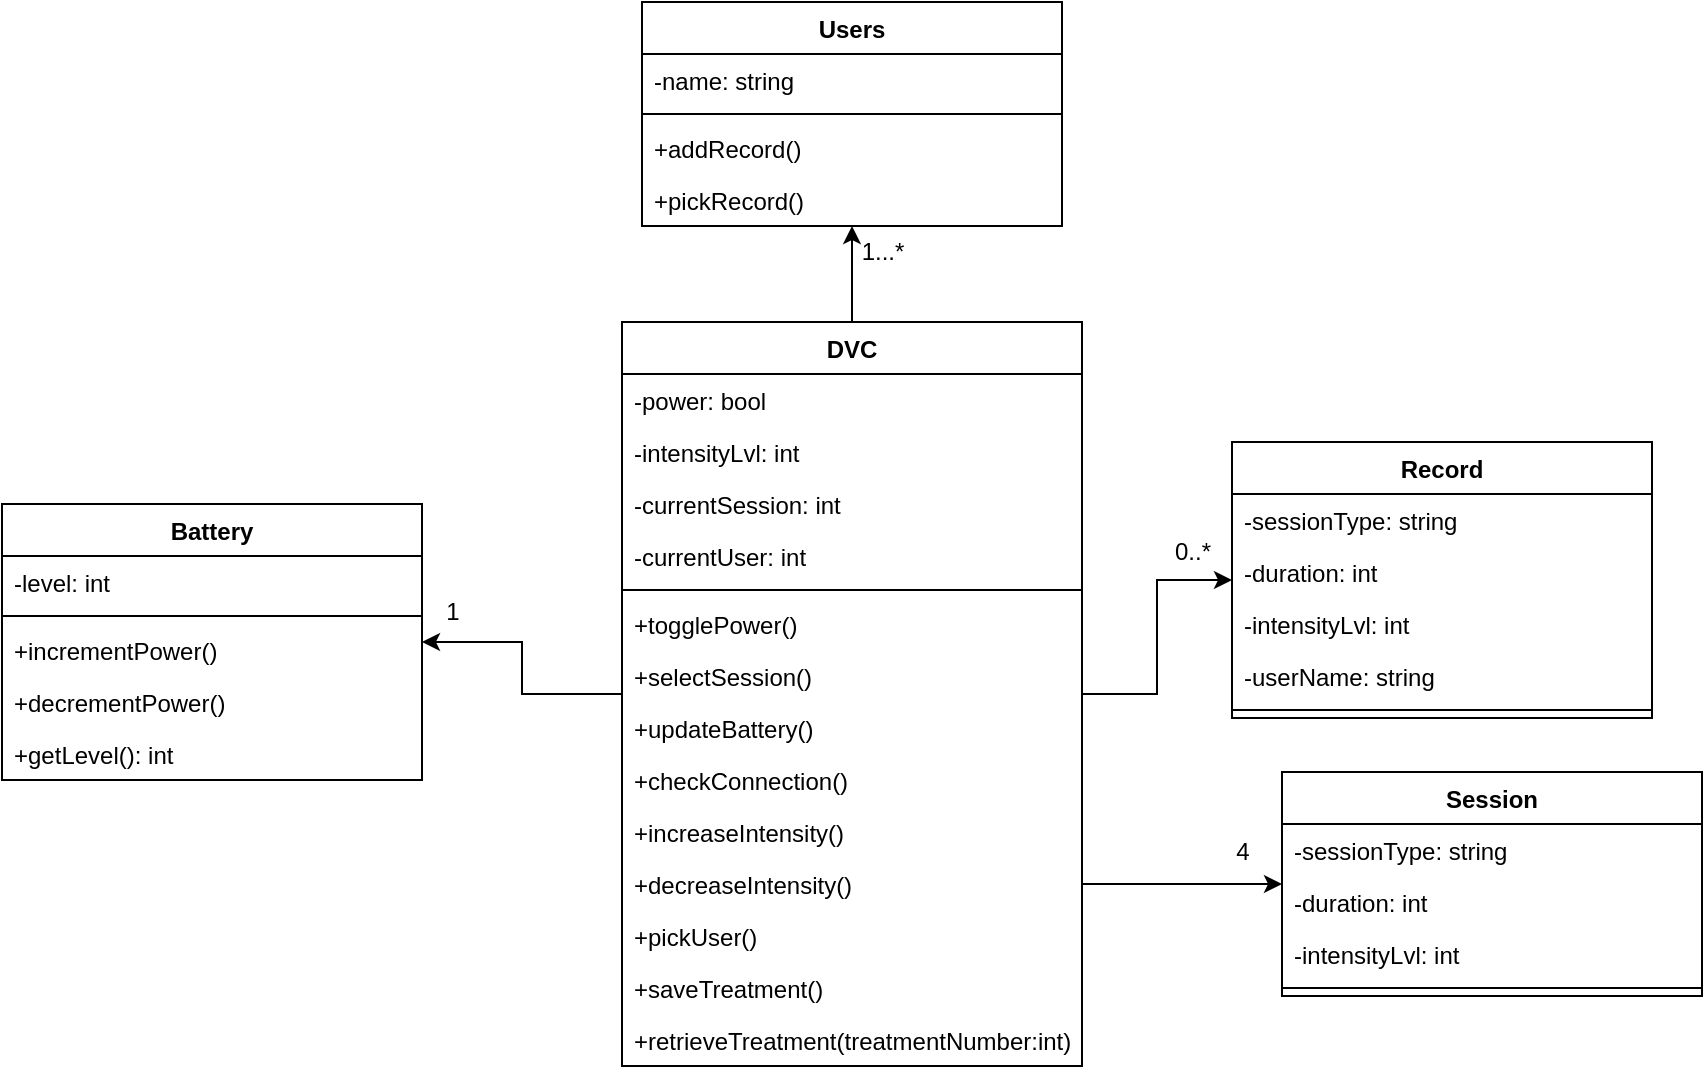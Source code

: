 <mxfile version="20.6.0" type="google"><diagram id="Cf83SDnRB5C_QOq1IHHk" name="Page-1"><mxGraphModel dx="1832" dy="530" grid="1" gridSize="10" guides="1" tooltips="1" connect="1" arrows="1" fold="1" page="1" pageScale="1" pageWidth="850" pageHeight="1100" math="0" shadow="0"><root><mxCell id="0"/><mxCell id="1" parent="0"/><mxCell id="Xzw05ab8xD2bHGPaTruS-22" style="edgeStyle=orthogonalEdgeStyle;rounded=0;orthogonalLoop=1;jettySize=auto;html=1;" edge="1" parent="1" source="Xzw05ab8xD2bHGPaTruS-1" target="Xzw05ab8xD2bHGPaTruS-16"><mxGeometry relative="1" as="geometry"/></mxCell><mxCell id="Xzw05ab8xD2bHGPaTruS-58" style="edgeStyle=orthogonalEdgeStyle;rounded=0;orthogonalLoop=1;jettySize=auto;html=1;" edge="1" parent="1" source="Xzw05ab8xD2bHGPaTruS-1" target="Xzw05ab8xD2bHGPaTruS-7"><mxGeometry relative="1" as="geometry"/></mxCell><mxCell id="Xzw05ab8xD2bHGPaTruS-61" style="edgeStyle=orthogonalEdgeStyle;rounded=0;orthogonalLoop=1;jettySize=auto;html=1;" edge="1" parent="1" source="Xzw05ab8xD2bHGPaTruS-1" target="Xzw05ab8xD2bHGPaTruS-42"><mxGeometry relative="1" as="geometry"/></mxCell><mxCell id="Xzw05ab8xD2bHGPaTruS-1" value="DVC" style="swimlane;fontStyle=1;align=center;verticalAlign=top;childLayout=stackLayout;horizontal=1;startSize=26;horizontalStack=0;resizeParent=1;resizeParentMax=0;resizeLast=0;collapsible=1;marginBottom=0;" vertex="1" parent="1"><mxGeometry x="120" y="180" width="230" height="372" as="geometry"/></mxCell><mxCell id="Xzw05ab8xD2bHGPaTruS-2" value="-power: bool" style="text;strokeColor=none;fillColor=none;align=left;verticalAlign=top;spacingLeft=4;spacingRight=4;overflow=hidden;rotatable=0;points=[[0,0.5],[1,0.5]];portConstraint=eastwest;" vertex="1" parent="Xzw05ab8xD2bHGPaTruS-1"><mxGeometry y="26" width="230" height="26" as="geometry"/></mxCell><mxCell id="Xzw05ab8xD2bHGPaTruS-5" value="-intensityLvl: int" style="text;strokeColor=none;fillColor=none;align=left;verticalAlign=top;spacingLeft=4;spacingRight=4;overflow=hidden;rotatable=0;points=[[0,0.5],[1,0.5]];portConstraint=eastwest;" vertex="1" parent="Xzw05ab8xD2bHGPaTruS-1"><mxGeometry y="52" width="230" height="26" as="geometry"/></mxCell><mxCell id="Xzw05ab8xD2bHGPaTruS-38" value="-currentSession: int" style="text;strokeColor=none;fillColor=none;align=left;verticalAlign=top;spacingLeft=4;spacingRight=4;overflow=hidden;rotatable=0;points=[[0,0.5],[1,0.5]];portConstraint=eastwest;" vertex="1" parent="Xzw05ab8xD2bHGPaTruS-1"><mxGeometry y="78" width="230" height="26" as="geometry"/></mxCell><mxCell id="Xzw05ab8xD2bHGPaTruS-54" value="-currentUser: int" style="text;strokeColor=none;fillColor=none;align=left;verticalAlign=top;spacingLeft=4;spacingRight=4;overflow=hidden;rotatable=0;points=[[0,0.5],[1,0.5]];portConstraint=eastwest;" vertex="1" parent="Xzw05ab8xD2bHGPaTruS-1"><mxGeometry y="104" width="230" height="26" as="geometry"/></mxCell><mxCell id="Xzw05ab8xD2bHGPaTruS-3" value="" style="line;strokeWidth=1;fillColor=none;align=left;verticalAlign=middle;spacingTop=-1;spacingLeft=3;spacingRight=3;rotatable=0;labelPosition=right;points=[];portConstraint=eastwest;strokeColor=inherit;" vertex="1" parent="Xzw05ab8xD2bHGPaTruS-1"><mxGeometry y="130" width="230" height="8" as="geometry"/></mxCell><mxCell id="Xzw05ab8xD2bHGPaTruS-4" value="+togglePower()" style="text;strokeColor=none;fillColor=none;align=left;verticalAlign=top;spacingLeft=4;spacingRight=4;overflow=hidden;rotatable=0;points=[[0,0.5],[1,0.5]];portConstraint=eastwest;" vertex="1" parent="Xzw05ab8xD2bHGPaTruS-1"><mxGeometry y="138" width="230" height="26" as="geometry"/></mxCell><mxCell id="Xzw05ab8xD2bHGPaTruS-6" value="+selectSession()" style="text;strokeColor=none;fillColor=none;align=left;verticalAlign=top;spacingLeft=4;spacingRight=4;overflow=hidden;rotatable=0;points=[[0,0.5],[1,0.5]];portConstraint=eastwest;" vertex="1" parent="Xzw05ab8xD2bHGPaTruS-1"><mxGeometry y="164" width="230" height="26" as="geometry"/></mxCell><mxCell id="Xzw05ab8xD2bHGPaTruS-25" value="+updateBattery()" style="text;strokeColor=none;fillColor=none;align=left;verticalAlign=top;spacingLeft=4;spacingRight=4;overflow=hidden;rotatable=0;points=[[0,0.5],[1,0.5]];portConstraint=eastwest;" vertex="1" parent="Xzw05ab8xD2bHGPaTruS-1"><mxGeometry y="190" width="230" height="26" as="geometry"/></mxCell><mxCell id="Xzw05ab8xD2bHGPaTruS-26" value="+checkConnection()" style="text;strokeColor=none;fillColor=none;align=left;verticalAlign=top;spacingLeft=4;spacingRight=4;overflow=hidden;rotatable=0;points=[[0,0.5],[1,0.5]];portConstraint=eastwest;" vertex="1" parent="Xzw05ab8xD2bHGPaTruS-1"><mxGeometry y="216" width="230" height="26" as="geometry"/></mxCell><mxCell id="Xzw05ab8xD2bHGPaTruS-27" value="+increaseIntensity()" style="text;strokeColor=none;fillColor=none;align=left;verticalAlign=top;spacingLeft=4;spacingRight=4;overflow=hidden;rotatable=0;points=[[0,0.5],[1,0.5]];portConstraint=eastwest;" vertex="1" parent="Xzw05ab8xD2bHGPaTruS-1"><mxGeometry y="242" width="230" height="26" as="geometry"/></mxCell><mxCell id="Xzw05ab8xD2bHGPaTruS-28" value="+decreaseIntensity()" style="text;strokeColor=none;fillColor=none;align=left;verticalAlign=top;spacingLeft=4;spacingRight=4;overflow=hidden;rotatable=0;points=[[0,0.5],[1,0.5]];portConstraint=eastwest;" vertex="1" parent="Xzw05ab8xD2bHGPaTruS-1"><mxGeometry y="268" width="230" height="26" as="geometry"/></mxCell><mxCell id="Xzw05ab8xD2bHGPaTruS-55" value="+pickUser()" style="text;strokeColor=none;fillColor=none;align=left;verticalAlign=top;spacingLeft=4;spacingRight=4;overflow=hidden;rotatable=0;points=[[0,0.5],[1,0.5]];portConstraint=eastwest;" vertex="1" parent="Xzw05ab8xD2bHGPaTruS-1"><mxGeometry y="294" width="230" height="26" as="geometry"/></mxCell><mxCell id="Xzw05ab8xD2bHGPaTruS-56" value="+saveTreatment()" style="text;strokeColor=none;fillColor=none;align=left;verticalAlign=top;spacingLeft=4;spacingRight=4;overflow=hidden;rotatable=0;points=[[0,0.5],[1,0.5]];portConstraint=eastwest;" vertex="1" parent="Xzw05ab8xD2bHGPaTruS-1"><mxGeometry y="320" width="230" height="26" as="geometry"/></mxCell><mxCell id="Xzw05ab8xD2bHGPaTruS-57" value="+retrieveTreatment(treatmentNumber:int)" style="text;strokeColor=none;fillColor=none;align=left;verticalAlign=top;spacingLeft=4;spacingRight=4;overflow=hidden;rotatable=0;points=[[0,0.5],[1,0.5]];portConstraint=eastwest;" vertex="1" parent="Xzw05ab8xD2bHGPaTruS-1"><mxGeometry y="346" width="230" height="26" as="geometry"/></mxCell><mxCell id="Xzw05ab8xD2bHGPaTruS-7" value="Record" style="swimlane;fontStyle=1;align=center;verticalAlign=top;childLayout=stackLayout;horizontal=1;startSize=26;horizontalStack=0;resizeParent=1;resizeParentMax=0;resizeLast=0;collapsible=1;marginBottom=0;" vertex="1" parent="1"><mxGeometry x="425" y="240" width="210" height="138" as="geometry"/></mxCell><mxCell id="Xzw05ab8xD2bHGPaTruS-8" value="-sessionType: string" style="text;strokeColor=none;fillColor=none;align=left;verticalAlign=top;spacingLeft=4;spacingRight=4;overflow=hidden;rotatable=0;points=[[0,0.5],[1,0.5]];portConstraint=eastwest;" vertex="1" parent="Xzw05ab8xD2bHGPaTruS-7"><mxGeometry y="26" width="210" height="26" as="geometry"/></mxCell><mxCell id="Xzw05ab8xD2bHGPaTruS-11" value="-duration: int" style="text;strokeColor=none;fillColor=none;align=left;verticalAlign=top;spacingLeft=4;spacingRight=4;overflow=hidden;rotatable=0;points=[[0,0.5],[1,0.5]];portConstraint=eastwest;" vertex="1" parent="Xzw05ab8xD2bHGPaTruS-7"><mxGeometry y="52" width="210" height="26" as="geometry"/></mxCell><mxCell id="Xzw05ab8xD2bHGPaTruS-13" value="-intensityLvl: int" style="text;strokeColor=none;fillColor=none;align=left;verticalAlign=top;spacingLeft=4;spacingRight=4;overflow=hidden;rotatable=0;points=[[0,0.5],[1,0.5]];portConstraint=eastwest;" vertex="1" parent="Xzw05ab8xD2bHGPaTruS-7"><mxGeometry y="78" width="210" height="26" as="geometry"/></mxCell><mxCell id="Xzw05ab8xD2bHGPaTruS-60" value="-userName: string" style="text;strokeColor=none;fillColor=none;align=left;verticalAlign=top;spacingLeft=4;spacingRight=4;overflow=hidden;rotatable=0;points=[[0,0.5],[1,0.5]];portConstraint=eastwest;" vertex="1" parent="Xzw05ab8xD2bHGPaTruS-7"><mxGeometry y="104" width="210" height="26" as="geometry"/></mxCell><mxCell id="Xzw05ab8xD2bHGPaTruS-9" value="" style="line;strokeWidth=1;fillColor=none;align=left;verticalAlign=middle;spacingTop=-1;spacingLeft=3;spacingRight=3;rotatable=0;labelPosition=right;points=[];portConstraint=eastwest;strokeColor=inherit;" vertex="1" parent="Xzw05ab8xD2bHGPaTruS-7"><mxGeometry y="130" width="210" height="8" as="geometry"/></mxCell><mxCell id="Xzw05ab8xD2bHGPaTruS-15" value="0..*" style="text;html=1;align=center;verticalAlign=middle;resizable=0;points=[];autosize=1;strokeColor=none;fillColor=none;" vertex="1" parent="1"><mxGeometry x="385" y="280" width="40" height="30" as="geometry"/></mxCell><mxCell id="Xzw05ab8xD2bHGPaTruS-16" value="Battery" style="swimlane;fontStyle=1;align=center;verticalAlign=top;childLayout=stackLayout;horizontal=1;startSize=26;horizontalStack=0;resizeParent=1;resizeParentMax=0;resizeLast=0;collapsible=1;marginBottom=0;" vertex="1" parent="1"><mxGeometry x="-190" y="271" width="210" height="138" as="geometry"/></mxCell><mxCell id="Xzw05ab8xD2bHGPaTruS-17" value="-level: int" style="text;strokeColor=none;fillColor=none;align=left;verticalAlign=top;spacingLeft=4;spacingRight=4;overflow=hidden;rotatable=0;points=[[0,0.5],[1,0.5]];portConstraint=eastwest;" vertex="1" parent="Xzw05ab8xD2bHGPaTruS-16"><mxGeometry y="26" width="210" height="26" as="geometry"/></mxCell><mxCell id="Xzw05ab8xD2bHGPaTruS-18" value="" style="line;strokeWidth=1;fillColor=none;align=left;verticalAlign=middle;spacingTop=-1;spacingLeft=3;spacingRight=3;rotatable=0;labelPosition=right;points=[];portConstraint=eastwest;strokeColor=inherit;" vertex="1" parent="Xzw05ab8xD2bHGPaTruS-16"><mxGeometry y="52" width="210" height="8" as="geometry"/></mxCell><mxCell id="Xzw05ab8xD2bHGPaTruS-19" value="+incrementPower()" style="text;strokeColor=none;fillColor=none;align=left;verticalAlign=top;spacingLeft=4;spacingRight=4;overflow=hidden;rotatable=0;points=[[0,0.5],[1,0.5]];portConstraint=eastwest;" vertex="1" parent="Xzw05ab8xD2bHGPaTruS-16"><mxGeometry y="60" width="210" height="26" as="geometry"/></mxCell><mxCell id="Xzw05ab8xD2bHGPaTruS-20" value="+decrementPower()" style="text;strokeColor=none;fillColor=none;align=left;verticalAlign=top;spacingLeft=4;spacingRight=4;overflow=hidden;rotatable=0;points=[[0,0.5],[1,0.5]];portConstraint=eastwest;" vertex="1" parent="Xzw05ab8xD2bHGPaTruS-16"><mxGeometry y="86" width="210" height="26" as="geometry"/></mxCell><mxCell id="Xzw05ab8xD2bHGPaTruS-21" value="+getLevel(): int" style="text;strokeColor=none;fillColor=none;align=left;verticalAlign=top;spacingLeft=4;spacingRight=4;overflow=hidden;rotatable=0;points=[[0,0.5],[1,0.5]];portConstraint=eastwest;" vertex="1" parent="Xzw05ab8xD2bHGPaTruS-16"><mxGeometry y="112" width="210" height="26" as="geometry"/></mxCell><mxCell id="Xzw05ab8xD2bHGPaTruS-23" value="1" style="text;html=1;align=center;verticalAlign=middle;resizable=0;points=[];autosize=1;strokeColor=none;fillColor=none;" vertex="1" parent="1"><mxGeometry x="20" y="310" width="30" height="30" as="geometry"/></mxCell><mxCell id="Xzw05ab8xD2bHGPaTruS-30" value="Session" style="swimlane;fontStyle=1;align=center;verticalAlign=top;childLayout=stackLayout;horizontal=1;startSize=26;horizontalStack=0;resizeParent=1;resizeParentMax=0;resizeLast=0;collapsible=1;marginBottom=0;" vertex="1" parent="1"><mxGeometry x="450" y="405" width="210" height="112" as="geometry"><mxRectangle x="450" y="405" width="90" height="30" as="alternateBounds"/></mxGeometry></mxCell><mxCell id="Xzw05ab8xD2bHGPaTruS-31" value="-sessionType: string" style="text;strokeColor=none;fillColor=none;align=left;verticalAlign=top;spacingLeft=4;spacingRight=4;overflow=hidden;rotatable=0;points=[[0,0.5],[1,0.5]];portConstraint=eastwest;" vertex="1" parent="Xzw05ab8xD2bHGPaTruS-30"><mxGeometry y="26" width="210" height="26" as="geometry"/></mxCell><mxCell id="Xzw05ab8xD2bHGPaTruS-32" value="-duration: int" style="text;strokeColor=none;fillColor=none;align=left;verticalAlign=top;spacingLeft=4;spacingRight=4;overflow=hidden;rotatable=0;points=[[0,0.5],[1,0.5]];portConstraint=eastwest;" vertex="1" parent="Xzw05ab8xD2bHGPaTruS-30"><mxGeometry y="52" width="210" height="26" as="geometry"/></mxCell><mxCell id="Xzw05ab8xD2bHGPaTruS-33" value="-intensityLvl: int" style="text;strokeColor=none;fillColor=none;align=left;verticalAlign=top;spacingLeft=4;spacingRight=4;overflow=hidden;rotatable=0;points=[[0,0.5],[1,0.5]];portConstraint=eastwest;" vertex="1" parent="Xzw05ab8xD2bHGPaTruS-30"><mxGeometry y="78" width="210" height="26" as="geometry"/></mxCell><mxCell id="Xzw05ab8xD2bHGPaTruS-34" value="" style="line;strokeWidth=1;fillColor=none;align=left;verticalAlign=middle;spacingTop=-1;spacingLeft=3;spacingRight=3;rotatable=0;labelPosition=right;points=[];portConstraint=eastwest;strokeColor=inherit;" vertex="1" parent="Xzw05ab8xD2bHGPaTruS-30"><mxGeometry y="104" width="210" height="8" as="geometry"/></mxCell><mxCell id="Xzw05ab8xD2bHGPaTruS-36" style="edgeStyle=orthogonalEdgeStyle;rounded=0;orthogonalLoop=1;jettySize=auto;html=1;" edge="1" parent="1" source="Xzw05ab8xD2bHGPaTruS-28" target="Xzw05ab8xD2bHGPaTruS-30"><mxGeometry relative="1" as="geometry"/></mxCell><mxCell id="Xzw05ab8xD2bHGPaTruS-37" value="4" style="text;html=1;align=center;verticalAlign=middle;resizable=0;points=[];autosize=1;strokeColor=none;fillColor=none;" vertex="1" parent="1"><mxGeometry x="415" y="430" width="30" height="30" as="geometry"/></mxCell><mxCell id="Xzw05ab8xD2bHGPaTruS-42" value="Users" style="swimlane;fontStyle=1;align=center;verticalAlign=top;childLayout=stackLayout;horizontal=1;startSize=26;horizontalStack=0;resizeParent=1;resizeParentMax=0;resizeLast=0;collapsible=1;marginBottom=0;" vertex="1" parent="1"><mxGeometry x="130" y="20" width="210" height="112" as="geometry"/></mxCell><mxCell id="Xzw05ab8xD2bHGPaTruS-43" value="-name: string" style="text;strokeColor=none;fillColor=none;align=left;verticalAlign=top;spacingLeft=4;spacingRight=4;overflow=hidden;rotatable=0;points=[[0,0.5],[1,0.5]];portConstraint=eastwest;" vertex="1" parent="Xzw05ab8xD2bHGPaTruS-42"><mxGeometry y="26" width="210" height="26" as="geometry"/></mxCell><mxCell id="Xzw05ab8xD2bHGPaTruS-44" value="" style="line;strokeWidth=1;fillColor=none;align=left;verticalAlign=middle;spacingTop=-1;spacingLeft=3;spacingRight=3;rotatable=0;labelPosition=right;points=[];portConstraint=eastwest;strokeColor=inherit;" vertex="1" parent="Xzw05ab8xD2bHGPaTruS-42"><mxGeometry y="52" width="210" height="8" as="geometry"/></mxCell><mxCell id="Xzw05ab8xD2bHGPaTruS-45" value="+addRecord()" style="text;strokeColor=none;fillColor=none;align=left;verticalAlign=top;spacingLeft=4;spacingRight=4;overflow=hidden;rotatable=0;points=[[0,0.5],[1,0.5]];portConstraint=eastwest;" vertex="1" parent="Xzw05ab8xD2bHGPaTruS-42"><mxGeometry y="60" width="210" height="26" as="geometry"/></mxCell><mxCell id="Xzw05ab8xD2bHGPaTruS-49" value="+pickRecord()" style="text;strokeColor=none;fillColor=none;align=left;verticalAlign=top;spacingLeft=4;spacingRight=4;overflow=hidden;rotatable=0;points=[[0,0.5],[1,0.5]];portConstraint=eastwest;" vertex="1" parent="Xzw05ab8xD2bHGPaTruS-42"><mxGeometry y="86" width="210" height="26" as="geometry"/></mxCell><mxCell id="Xzw05ab8xD2bHGPaTruS-62" value="1...*" style="text;html=1;align=center;verticalAlign=middle;resizable=0;points=[];autosize=1;strokeColor=none;fillColor=none;" vertex="1" parent="1"><mxGeometry x="230" y="130" width="40" height="30" as="geometry"/></mxCell></root></mxGraphModel></diagram></mxfile>